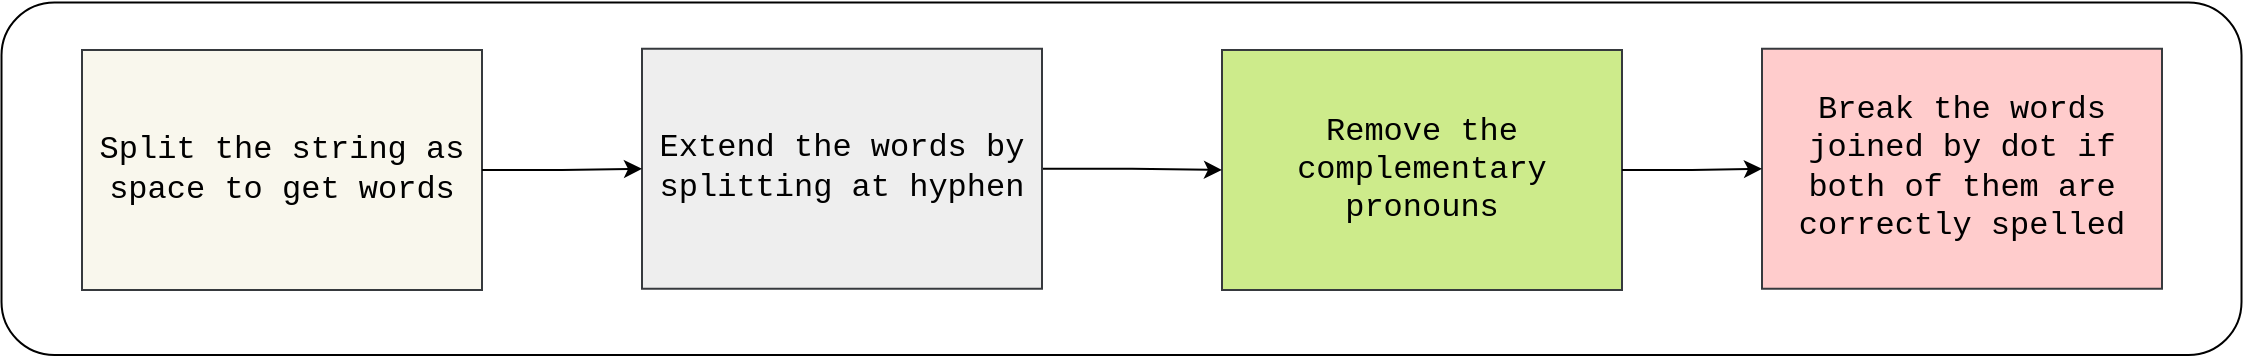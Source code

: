 <mxfile version="16.5.1" type="device"><diagram id="za8b4uBY-Lhi2-WCIzvT" name="Page-1"><mxGraphModel dx="1483" dy="927" grid="1" gridSize="10" guides="1" tooltips="1" connect="1" arrows="1" fold="1" page="1" pageScale="1" pageWidth="1169" pageHeight="827" background="none" math="0" shadow="0"><root><mxCell id="0"/><mxCell id="1" parent="0"/><mxCell id="nLkcxLMhqGLCSthkWnK1-12" value="" style="rounded=1;whiteSpace=wrap;html=1;fillColor=none;rotation=-90;container=0;" parent="1" vertex="1"><mxGeometry x="471.63" y="-141.63" width="176.25" height="1120" as="geometry"/></mxCell><mxCell id="nLkcxLMhqGLCSthkWnK1-26" value="Split the string as space to get words" style="rounded=0;whiteSpace=wrap;html=1;direction=west;flipH=0;flipV=1;fillColor=#f9f7ed;strokeColor=#36393d;fontSize=16;fontFamily=Courier New;" parent="1" vertex="1"><mxGeometry x="40" y="354" width="200" height="120" as="geometry"/></mxCell><mxCell id="nLkcxLMhqGLCSthkWnK1-2" value="Remove the complementary pronouns" style="rounded=0;whiteSpace=wrap;html=1;direction=west;flipH=0;flipV=1;fillColor=#cdeb8b;strokeColor=#36393d;fontSize=16;fontFamily=Courier New;" parent="1" vertex="1"><mxGeometry x="610" y="354" width="200" height="120" as="geometry"/></mxCell><mxCell id="nLkcxLMhqGLCSthkWnK1-4" value="Break the words joined by dot if both of them are correctly spelled" style="rounded=0;whiteSpace=wrap;html=1;direction=west;flipH=0;flipV=1;fillColor=#ffcccc;strokeColor=#36393d;fontSize=16;fontFamily=Courier New;" parent="1" vertex="1"><mxGeometry x="880" y="353.37" width="200" height="120" as="geometry"/></mxCell><mxCell id="-Zk2yn750pNOdqThe7Tu-4" style="edgeStyle=orthogonalEdgeStyle;rounded=0;orthogonalLoop=1;jettySize=auto;html=1;exitX=0;exitY=0.5;exitDx=0;exitDy=0;" parent="1" source="nLkcxLMhqGLCSthkWnK1-2" target="nLkcxLMhqGLCSthkWnK1-4" edge="1"><mxGeometry relative="1" as="geometry"/></mxCell><mxCell id="-Zk2yn750pNOdqThe7Tu-3" style="edgeStyle=orthogonalEdgeStyle;rounded=0;orthogonalLoop=1;jettySize=auto;html=1;exitX=0;exitY=0.5;exitDx=0;exitDy=0;entryX=1;entryY=0.5;entryDx=0;entryDy=0;" parent="1" source="-Zk2yn750pNOdqThe7Tu-1" target="nLkcxLMhqGLCSthkWnK1-2" edge="1"><mxGeometry relative="1" as="geometry"/></mxCell><mxCell id="-Zk2yn750pNOdqThe7Tu-1" value="Extend the words by splitting at hyphen" style="rounded=0;whiteSpace=wrap;html=1;direction=west;flipH=0;flipV=1;fillColor=#eeeeee;strokeColor=#36393d;fontSize=16;fontFamily=Courier New;" parent="1" vertex="1"><mxGeometry x="320" y="353.37" width="200" height="120" as="geometry"/></mxCell><mxCell id="-Zk2yn750pNOdqThe7Tu-2" style="edgeStyle=orthogonalEdgeStyle;rounded=0;orthogonalLoop=1;jettySize=auto;html=1;exitX=0;exitY=0.5;exitDx=0;exitDy=0;entryX=1;entryY=0.5;entryDx=0;entryDy=0;" parent="1" source="nLkcxLMhqGLCSthkWnK1-26" target="-Zk2yn750pNOdqThe7Tu-1" edge="1"><mxGeometry relative="1" as="geometry"/></mxCell></root></mxGraphModel></diagram></mxfile>